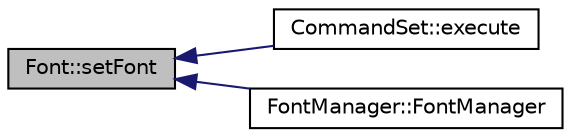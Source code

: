 digraph "Font::setFont"
{
 // INTERACTIVE_SVG=YES
  edge [fontname="Helvetica",fontsize="10",labelfontname="Helvetica",labelfontsize="10"];
  node [fontname="Helvetica",fontsize="10",shape=record];
  rankdir="LR";
  Node1 [label="Font::setFont",height=0.2,width=0.4,color="black", fillcolor="grey75", style="filled" fontcolor="black"];
  Node1 -> Node2 [dir="back",color="midnightblue",fontsize="10",style="solid",fontname="Helvetica"];
  Node2 [label="CommandSet::execute",height=0.2,width=0.4,color="black", fillcolor="white", style="filled",URL="$class_command_set.html#a552d329f64c0ed706751cc04e46571c4"];
  Node1 -> Node3 [dir="back",color="midnightblue",fontsize="10",style="solid",fontname="Helvetica"];
  Node3 [label="FontManager::FontManager",height=0.2,width=0.4,color="black", fillcolor="white", style="filled",URL="$class_font_manager.html#a2f89acd28b5bd24e747aacd3208131ef",tooltip="Constructs an object of FontManager. "];
}
